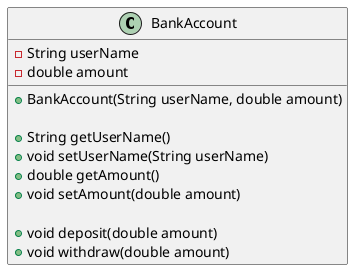 @startuml
class BankAccount {
  -String userName
  -double amount

  +BankAccount(String userName, double amount)

  +String getUserName()
  +void setUserName(String userName)
  +double getAmount()
  +void setAmount(double amount)

  +void deposit(double amount)
  +void withdraw(double amount)
}
@enduml